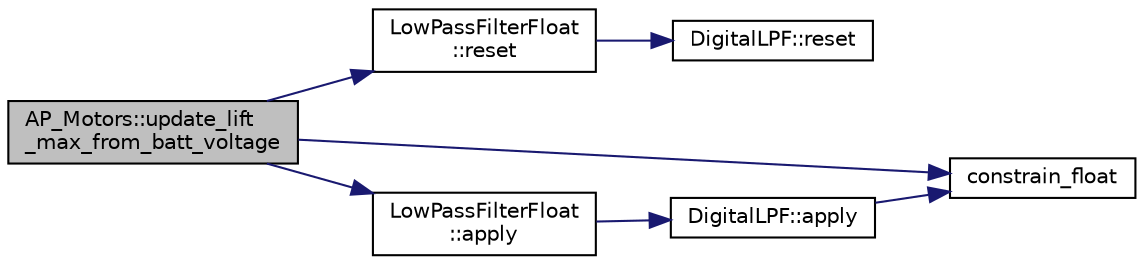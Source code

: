 digraph "AP_Motors::update_lift_max_from_batt_voltage"
{
 // INTERACTIVE_SVG=YES
  edge [fontname="Helvetica",fontsize="10",labelfontname="Helvetica",labelfontsize="10"];
  node [fontname="Helvetica",fontsize="10",shape=record];
  rankdir="LR";
  Node1 [label="AP_Motors::update_lift\l_max_from_batt_voltage",height=0.2,width=0.4,color="black", fillcolor="grey75", style="filled" fontcolor="black"];
  Node1 -> Node2 [color="midnightblue",fontsize="10",style="solid",fontname="Helvetica"];
  Node2 [label="LowPassFilterFloat\l::reset",height=0.2,width=0.4,color="black", fillcolor="white", style="filled",URL="$classLowPassFilterFloat.html#a0f1280ed7b46ee6d4f48d960ff65ff0f"];
  Node2 -> Node3 [color="midnightblue",fontsize="10",style="solid",fontname="Helvetica"];
  Node3 [label="DigitalLPF::reset",height=0.2,width=0.4,color="black", fillcolor="white", style="filled",URL="$classDigitalLPF.html#a3b7217283a52a01a86e7ab0c68a3ca96"];
  Node1 -> Node4 [color="midnightblue",fontsize="10",style="solid",fontname="Helvetica"];
  Node4 [label="constrain_float",height=0.2,width=0.4,color="black", fillcolor="white", style="filled",URL="$AP__Math_8cpp.html#a08eedb329d8162ddbd344d4f6c8cde20"];
  Node1 -> Node5 [color="midnightblue",fontsize="10",style="solid",fontname="Helvetica"];
  Node5 [label="LowPassFilterFloat\l::apply",height=0.2,width=0.4,color="black", fillcolor="white", style="filled",URL="$classLowPassFilterFloat.html#a2e489f7f440c90e1ed442a70a72bc52d"];
  Node5 -> Node6 [color="midnightblue",fontsize="10",style="solid",fontname="Helvetica"];
  Node6 [label="DigitalLPF::apply",height=0.2,width=0.4,color="black", fillcolor="white", style="filled",URL="$classDigitalLPF.html#aec513ab9bc5165163c6ec87692f804e8"];
  Node6 -> Node4 [color="midnightblue",fontsize="10",style="solid",fontname="Helvetica"];
}

